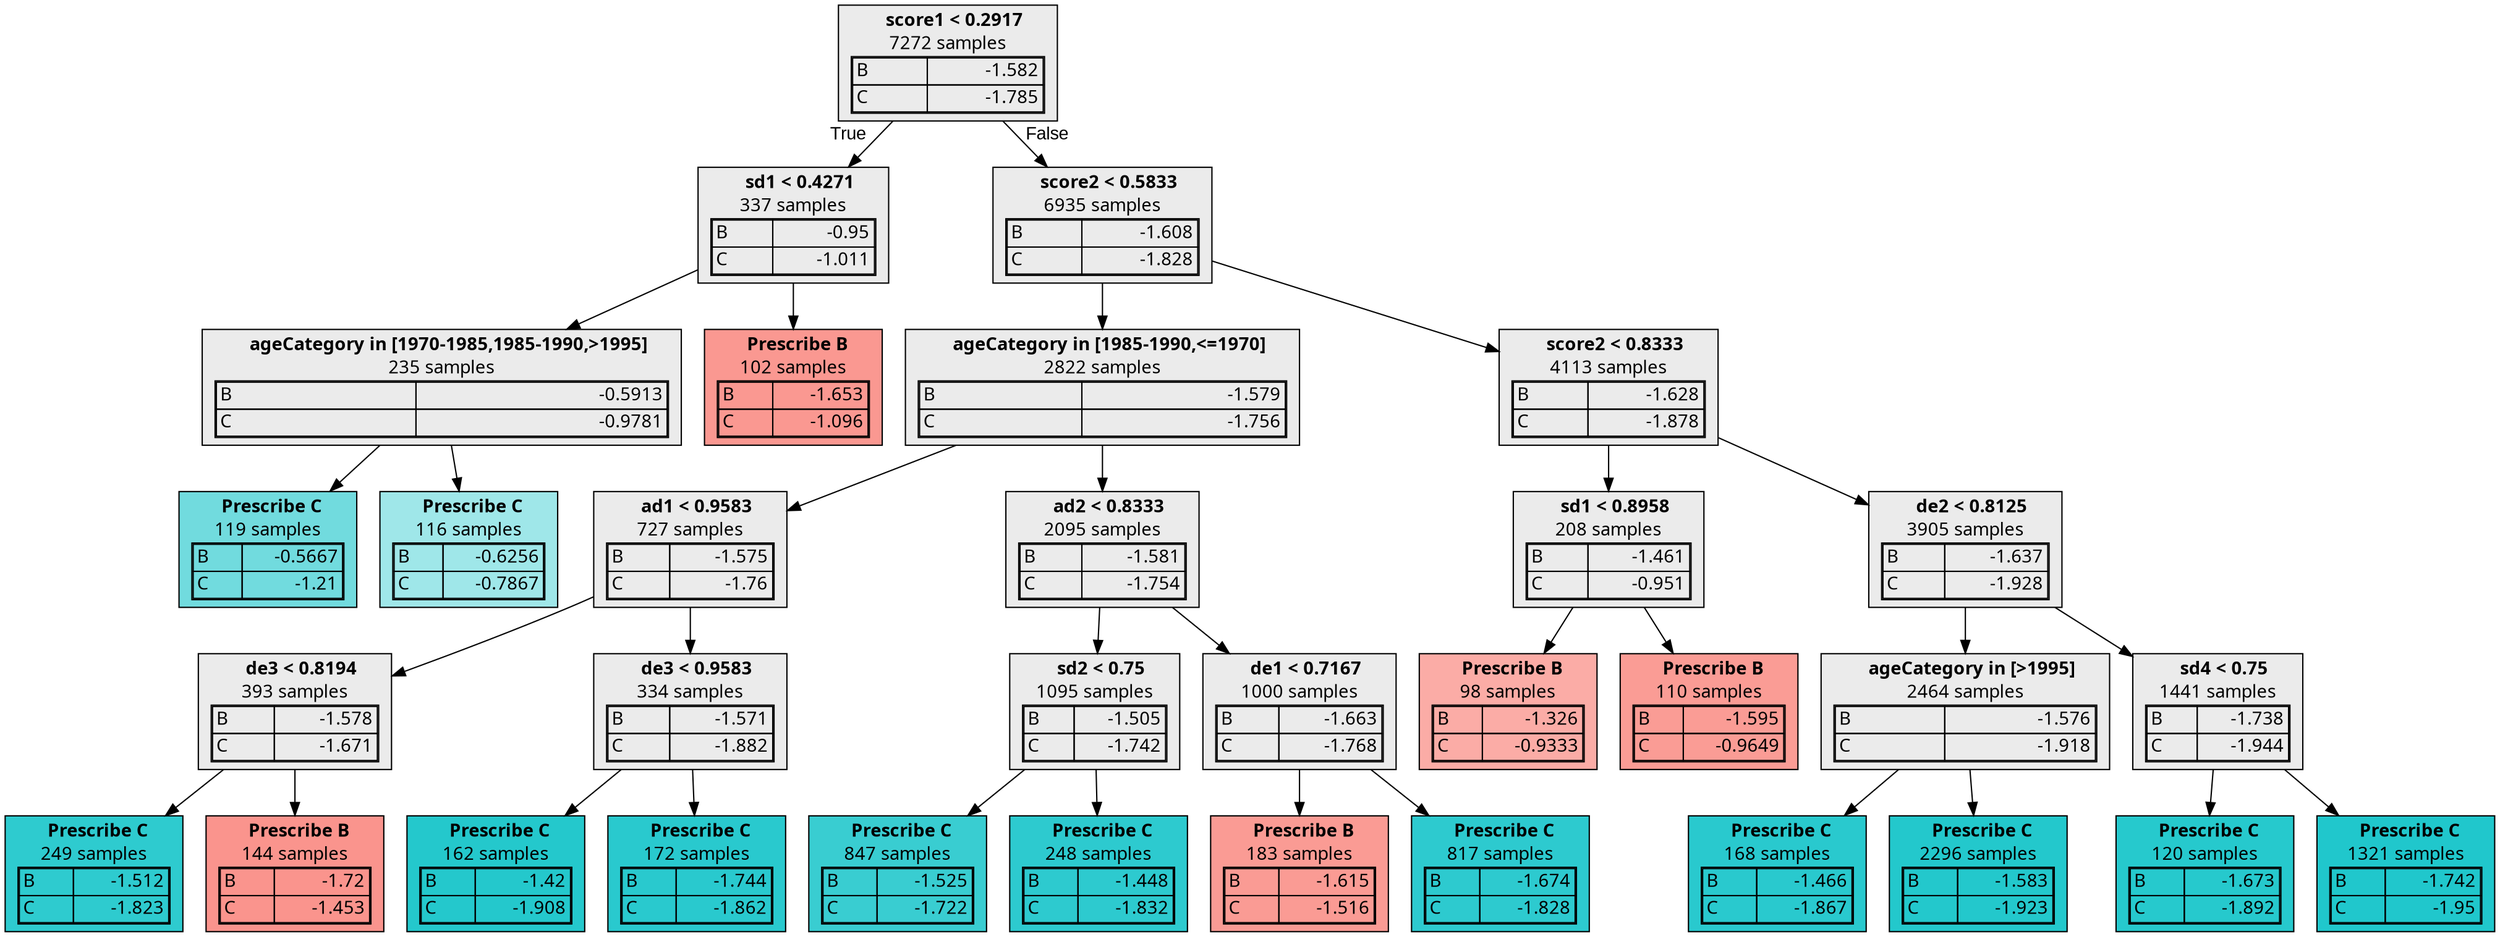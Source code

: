 digraph {
    1 [label=<  <TABLE BORDER="0" CELLPADDING="0">
      <TR>
    <TD>
      <B> score1 &lt; 0.2917</B>
    </TD>
  </TR>

    <TR>
      <TD>7272 samples</TD>
    </TR>
    <TR>
  <TD>
    <TABLE CELLSPACING="0">
      
        <TR >
    <TD ALIGN="LEFT">B</TD>
    <TD ALIGN="RIGHT">-1.582</TD>
  </TR>
  <TR class="highlighted">
    <TD ALIGN="LEFT">C</TD>
    <TD ALIGN="RIGHT">-1.785</TD>
  </TR>

    </TABLE>
  </TD>
</TR>

  </TABLE>
>,fillcolor="#EBEBEB",shape=box,fontname="bold arial",style="filled"];
    1 -> 2 [labeldistance=2.5, labelangle=45, headlabel="True",fontname="arial"];
    1 -> 7 [labeldistance=2.5, labelangle=-45, headlabel="False",fontname="arial"];
    2 [label=<  <TABLE BORDER="0" CELLPADDING="0">
      <TR>
    <TD>
      <B> sd1 &lt; 0.4271</B>
    </TD>
  </TR>

    <TR>
      <TD>337 samples</TD>
    </TR>
    <TR>
  <TD>
    <TABLE CELLSPACING="0">
      
        <TR >
    <TD ALIGN="LEFT">B</TD>
    <TD ALIGN="RIGHT">-0.95</TD>
  </TR>
  <TR class="highlighted">
    <TD ALIGN="LEFT">C</TD>
    <TD ALIGN="RIGHT">-1.011</TD>
  </TR>

    </TABLE>
  </TD>
</TR>

  </TABLE>
>,fillcolor="#EBEBEB",shape=box,fontname="bold arial",style="filled"];
    2 -> 3;
    2 -> 6;
    3 [label=<  <TABLE BORDER="0" CELLPADDING="0">
      <TR>
    <TD>
      <B> ageCategory in [1970-1985,1985-1990,&gt;1995]</B>
    </TD>
  </TR>

    <TR>
      <TD>235 samples</TD>
    </TR>
    <TR>
  <TD>
    <TABLE CELLSPACING="0">
      
        <TR >
    <TD ALIGN="LEFT">B</TD>
    <TD ALIGN="RIGHT">-0.5913</TD>
  </TR>
  <TR class="highlighted">
    <TD ALIGN="LEFT">C</TD>
    <TD ALIGN="RIGHT">-0.9781</TD>
  </TR>

    </TABLE>
  </TD>
</TR>

  </TABLE>
>,fillcolor="#EBEBEB",shape=box,fontname="bold arial",style="filled"];
    3 -> 4;
    3 -> 5;
    4 [label=<  <TABLE BORDER="0" CELLPADDING="0">
      <TR>
    <TD>
      <B>Prescribe C</B>
    </TD>
  </TR>

    <TR>
      <TD>119 samples</TD>
    </TR>
    <TR>
  <TD>
    <TABLE CELLSPACING="0">
      
        <TR >
    <TD ALIGN="LEFT">B</TD>
    <TD ALIGN="RIGHT">-0.5667</TD>
  </TR>
  <TR class="highlighted">
    <TD ALIGN="LEFT">C</TD>
    <TD ALIGN="RIGHT">-1.21</TD>
  </TR>

    </TABLE>
  </TD>
</TR>

  </TABLE>
>,fillcolor="#00BFC48e",shape=box,fontname="bold arial",style="filled",color=black];
    5 [label=<  <TABLE BORDER="0" CELLPADDING="0">
      <TR>
    <TD>
      <B>Prescribe C</B>
    </TD>
  </TR>

    <TR>
      <TD>116 samples</TD>
    </TR>
    <TR>
  <TD>
    <TABLE CELLSPACING="0">
      
        <TR >
    <TD ALIGN="LEFT">B</TD>
    <TD ALIGN="RIGHT">-0.6256</TD>
  </TR>
  <TR class="highlighted">
    <TD ALIGN="LEFT">C</TD>
    <TD ALIGN="RIGHT">-0.7867</TD>
  </TR>

    </TABLE>
  </TD>
</TR>

  </TABLE>
>,fillcolor="#00BFC460",shape=box,fontname="bold arial",style="filled",color=black];
    6 [label=<  <TABLE BORDER="0" CELLPADDING="0">
      <TR>
    <TD>
      <B>Prescribe B</B>
    </TD>
  </TR>

    <TR>
      <TD>102 samples</TD>
    </TR>
    <TR>
  <TD>
    <TABLE CELLSPACING="0">
      
        <TR class="highlighted">
    <TD ALIGN="LEFT">B</TD>
    <TD ALIGN="RIGHT">-1.653</TD>
  </TR>
  <TR >
    <TD ALIGN="LEFT">C</TD>
    <TD ALIGN="RIGHT">-1.096</TD>
  </TR>

    </TABLE>
  </TD>
</TR>

  </TABLE>
>,fillcolor="#F8766Dbf",shape=box,fontname="bold arial",style="filled",color=black];
    7 [label=<  <TABLE BORDER="0" CELLPADDING="0">
      <TR>
    <TD>
      <B> score2 &lt; 0.5833</B>
    </TD>
  </TR>

    <TR>
      <TD>6935 samples</TD>
    </TR>
    <TR>
  <TD>
    <TABLE CELLSPACING="0">
      
        <TR >
    <TD ALIGN="LEFT">B</TD>
    <TD ALIGN="RIGHT">-1.608</TD>
  </TR>
  <TR class="highlighted">
    <TD ALIGN="LEFT">C</TD>
    <TD ALIGN="RIGHT">-1.828</TD>
  </TR>

    </TABLE>
  </TD>
</TR>

  </TABLE>
>,fillcolor="#EBEBEB",shape=box,fontname="bold arial",style="filled"];
    7 -> 8;
    7 -> 23;
    8 [label=<  <TABLE BORDER="0" CELLPADDING="0">
      <TR>
    <TD>
      <B> ageCategory in [1985-1990,&lt;=1970]</B>
    </TD>
  </TR>

    <TR>
      <TD>2822 samples</TD>
    </TR>
    <TR>
  <TD>
    <TABLE CELLSPACING="0">
      
        <TR >
    <TD ALIGN="LEFT">B</TD>
    <TD ALIGN="RIGHT">-1.579</TD>
  </TR>
  <TR class="highlighted">
    <TD ALIGN="LEFT">C</TD>
    <TD ALIGN="RIGHT">-1.756</TD>
  </TR>

    </TABLE>
  </TD>
</TR>

  </TABLE>
>,fillcolor="#EBEBEB",shape=box,fontname="bold arial",style="filled"];
    8 -> 9;
    8 -> 16;
    9 [label=<  <TABLE BORDER="0" CELLPADDING="0">
      <TR>
    <TD>
      <B> ad1 &lt; 0.9583</B>
    </TD>
  </TR>

    <TR>
      <TD>727 samples</TD>
    </TR>
    <TR>
  <TD>
    <TABLE CELLSPACING="0">
      
        <TR >
    <TD ALIGN="LEFT">B</TD>
    <TD ALIGN="RIGHT">-1.575</TD>
  </TR>
  <TR class="highlighted">
    <TD ALIGN="LEFT">C</TD>
    <TD ALIGN="RIGHT">-1.76</TD>
  </TR>

    </TABLE>
  </TD>
</TR>

  </TABLE>
>,fillcolor="#EBEBEB",shape=box,fontname="bold arial",style="filled"];
    9 -> 10;
    9 -> 13;
    10 [label=<  <TABLE BORDER="0" CELLPADDING="0">
      <TR>
    <TD>
      <B> de3 &lt; 0.8194</B>
    </TD>
  </TR>

    <TR>
      <TD>393 samples</TD>
    </TR>
    <TR>
  <TD>
    <TABLE CELLSPACING="0">
      
        <TR >
    <TD ALIGN="LEFT">B</TD>
    <TD ALIGN="RIGHT">-1.578</TD>
  </TR>
  <TR class="highlighted">
    <TD ALIGN="LEFT">C</TD>
    <TD ALIGN="RIGHT">-1.671</TD>
  </TR>

    </TABLE>
  </TD>
</TR>

  </TABLE>
>,fillcolor="#EBEBEB",shape=box,fontname="bold arial",style="filled"];
    10 -> 11;
    10 -> 12;
    11 [label=<  <TABLE BORDER="0" CELLPADDING="0">
      <TR>
    <TD>
      <B>Prescribe C</B>
    </TD>
  </TR>

    <TR>
      <TD>249 samples</TD>
    </TR>
    <TR>
  <TD>
    <TABLE CELLSPACING="0">
      
        <TR >
    <TD ALIGN="LEFT">B</TD>
    <TD ALIGN="RIGHT">-1.512</TD>
  </TR>
  <TR class="highlighted">
    <TD ALIGN="LEFT">C</TD>
    <TD ALIGN="RIGHT">-1.823</TD>
  </TR>

    </TABLE>
  </TD>
</TR>

  </TABLE>
>,fillcolor="#00BFC4d1",shape=box,fontname="bold arial",style="filled",color=black];
    12 [label=<  <TABLE BORDER="0" CELLPADDING="0">
      <TR>
    <TD>
      <B>Prescribe B</B>
    </TD>
  </TR>

    <TR>
      <TD>144 samples</TD>
    </TR>
    <TR>
  <TD>
    <TABLE CELLSPACING="0">
      
        <TR class="highlighted">
    <TD ALIGN="LEFT">B</TD>
    <TD ALIGN="RIGHT">-1.72</TD>
  </TR>
  <TR >
    <TD ALIGN="LEFT">C</TD>
    <TD ALIGN="RIGHT">-1.453</TD>
  </TR>

    </TABLE>
  </TD>
</TR>

  </TABLE>
>,fillcolor="#F8766Dc6",shape=box,fontname="bold arial",style="filled",color=black];
    13 [label=<  <TABLE BORDER="0" CELLPADDING="0">
      <TR>
    <TD>
      <B> de3 &lt; 0.9583</B>
    </TD>
  </TR>

    <TR>
      <TD>334 samples</TD>
    </TR>
    <TR>
  <TD>
    <TABLE CELLSPACING="0">
      
        <TR >
    <TD ALIGN="LEFT">B</TD>
    <TD ALIGN="RIGHT">-1.571</TD>
  </TR>
  <TR class="highlighted">
    <TD ALIGN="LEFT">C</TD>
    <TD ALIGN="RIGHT">-1.882</TD>
  </TR>

    </TABLE>
  </TD>
</TR>

  </TABLE>
>,fillcolor="#EBEBEB",shape=box,fontname="bold arial",style="filled"];
    13 -> 14;
    13 -> 15;
    14 [label=<  <TABLE BORDER="0" CELLPADDING="0">
      <TR>
    <TD>
      <B>Prescribe C</B>
    </TD>
  </TR>

    <TR>
      <TD>162 samples</TD>
    </TR>
    <TR>
  <TD>
    <TABLE CELLSPACING="0">
      
        <TR >
    <TD ALIGN="LEFT">B</TD>
    <TD ALIGN="RIGHT">-1.42</TD>
  </TR>
  <TR class="highlighted">
    <TD ALIGN="LEFT">C</TD>
    <TD ALIGN="RIGHT">-1.908</TD>
  </TR>

    </TABLE>
  </TD>
</TR>

  </TABLE>
>,fillcolor="#00BFC4db",shape=box,fontname="bold arial",style="filled",color=black];
    15 [label=<  <TABLE BORDER="0" CELLPADDING="0">
      <TR>
    <TD>
      <B>Prescribe C</B>
    </TD>
  </TR>

    <TR>
      <TD>172 samples</TD>
    </TR>
    <TR>
  <TD>
    <TABLE CELLSPACING="0">
      
        <TR >
    <TD ALIGN="LEFT">B</TD>
    <TD ALIGN="RIGHT">-1.744</TD>
  </TR>
  <TR class="highlighted">
    <TD ALIGN="LEFT">C</TD>
    <TD ALIGN="RIGHT">-1.862</TD>
  </TR>

    </TABLE>
  </TD>
</TR>

  </TABLE>
>,fillcolor="#00BFC4d6",shape=box,fontname="bold arial",style="filled",color=black];
    16 [label=<  <TABLE BORDER="0" CELLPADDING="0">
      <TR>
    <TD>
      <B> ad2 &lt; 0.8333</B>
    </TD>
  </TR>

    <TR>
      <TD>2095 samples</TD>
    </TR>
    <TR>
  <TD>
    <TABLE CELLSPACING="0">
      
        <TR >
    <TD ALIGN="LEFT">B</TD>
    <TD ALIGN="RIGHT">-1.581</TD>
  </TR>
  <TR class="highlighted">
    <TD ALIGN="LEFT">C</TD>
    <TD ALIGN="RIGHT">-1.754</TD>
  </TR>

    </TABLE>
  </TD>
</TR>

  </TABLE>
>,fillcolor="#EBEBEB",shape=box,fontname="bold arial",style="filled"];
    16 -> 17;
    16 -> 20;
    17 [label=<  <TABLE BORDER="0" CELLPADDING="0">
      <TR>
    <TD>
      <B> sd2 &lt; 0.75</B>
    </TD>
  </TR>

    <TR>
      <TD>1095 samples</TD>
    </TR>
    <TR>
  <TD>
    <TABLE CELLSPACING="0">
      
        <TR >
    <TD ALIGN="LEFT">B</TD>
    <TD ALIGN="RIGHT">-1.505</TD>
  </TR>
  <TR class="highlighted">
    <TD ALIGN="LEFT">C</TD>
    <TD ALIGN="RIGHT">-1.742</TD>
  </TR>

    </TABLE>
  </TD>
</TR>

  </TABLE>
>,fillcolor="#EBEBEB",shape=box,fontname="bold arial",style="filled"];
    17 -> 18;
    17 -> 19;
    18 [label=<  <TABLE BORDER="0" CELLPADDING="0">
      <TR>
    <TD>
      <B>Prescribe C</B>
    </TD>
  </TR>

    <TR>
      <TD>847 samples</TD>
    </TR>
    <TR>
  <TD>
    <TABLE CELLSPACING="0">
      
        <TR >
    <TD ALIGN="LEFT">B</TD>
    <TD ALIGN="RIGHT">-1.525</TD>
  </TR>
  <TR class="highlighted">
    <TD ALIGN="LEFT">C</TD>
    <TD ALIGN="RIGHT">-1.722</TD>
  </TR>

    </TABLE>
  </TD>
</TR>

  </TABLE>
>,fillcolor="#00BFC4c6",shape=box,fontname="bold arial",style="filled",color=black];
    19 [label=<  <TABLE BORDER="0" CELLPADDING="0">
      <TR>
    <TD>
      <B>Prescribe C</B>
    </TD>
  </TR>

    <TR>
      <TD>248 samples</TD>
    </TR>
    <TR>
  <TD>
    <TABLE CELLSPACING="0">
      
        <TR >
    <TD ALIGN="LEFT">B</TD>
    <TD ALIGN="RIGHT">-1.448</TD>
  </TR>
  <TR class="highlighted">
    <TD ALIGN="LEFT">C</TD>
    <TD ALIGN="RIGHT">-1.832</TD>
  </TR>

    </TABLE>
  </TD>
</TR>

  </TABLE>
>,fillcolor="#00BFC4d2",shape=box,fontname="bold arial",style="filled",color=black];
    20 [label=<  <TABLE BORDER="0" CELLPADDING="0">
      <TR>
    <TD>
      <B> de1 &lt; 0.7167</B>
    </TD>
  </TR>

    <TR>
      <TD>1000 samples</TD>
    </TR>
    <TR>
  <TD>
    <TABLE CELLSPACING="0">
      
        <TR >
    <TD ALIGN="LEFT">B</TD>
    <TD ALIGN="RIGHT">-1.663</TD>
  </TR>
  <TR class="highlighted">
    <TD ALIGN="LEFT">C</TD>
    <TD ALIGN="RIGHT">-1.768</TD>
  </TR>

    </TABLE>
  </TD>
</TR>

  </TABLE>
>,fillcolor="#EBEBEB",shape=box,fontname="bold arial",style="filled"];
    20 -> 21;
    20 -> 22;
    21 [label=<  <TABLE BORDER="0" CELLPADDING="0">
      <TR>
    <TD>
      <B>Prescribe B</B>
    </TD>
  </TR>

    <TR>
      <TD>183 samples</TD>
    </TR>
    <TR>
  <TD>
    <TABLE CELLSPACING="0">
      
        <TR class="highlighted">
    <TD ALIGN="LEFT">B</TD>
    <TD ALIGN="RIGHT">-1.615</TD>
  </TR>
  <TR >
    <TD ALIGN="LEFT">C</TD>
    <TD ALIGN="RIGHT">-1.516</TD>
  </TR>

    </TABLE>
  </TD>
</TR>

  </TABLE>
>,fillcolor="#F8766Dba",shape=box,fontname="bold arial",style="filled",color=black];
    22 [label=<  <TABLE BORDER="0" CELLPADDING="0">
      <TR>
    <TD>
      <B>Prescribe C</B>
    </TD>
  </TR>

    <TR>
      <TD>817 samples</TD>
    </TR>
    <TR>
  <TD>
    <TABLE CELLSPACING="0">
      
        <TR >
    <TD ALIGN="LEFT">B</TD>
    <TD ALIGN="RIGHT">-1.674</TD>
  </TR>
  <TR class="highlighted">
    <TD ALIGN="LEFT">C</TD>
    <TD ALIGN="RIGHT">-1.828</TD>
  </TR>

    </TABLE>
  </TD>
</TR>

  </TABLE>
>,fillcolor="#00BFC4d2",shape=box,fontname="bold arial",style="filled",color=black];
    23 [label=<  <TABLE BORDER="0" CELLPADDING="0">
      <TR>
    <TD>
      <B> score2 &lt; 0.8333</B>
    </TD>
  </TR>

    <TR>
      <TD>4113 samples</TD>
    </TR>
    <TR>
  <TD>
    <TABLE CELLSPACING="0">
      
        <TR >
    <TD ALIGN="LEFT">B</TD>
    <TD ALIGN="RIGHT">-1.628</TD>
  </TR>
  <TR class="highlighted">
    <TD ALIGN="LEFT">C</TD>
    <TD ALIGN="RIGHT">-1.878</TD>
  </TR>

    </TABLE>
  </TD>
</TR>

  </TABLE>
>,fillcolor="#EBEBEB",shape=box,fontname="bold arial",style="filled"];
    23 -> 24;
    23 -> 27;
    24 [label=<  <TABLE BORDER="0" CELLPADDING="0">
      <TR>
    <TD>
      <B> sd1 &lt; 0.8958</B>
    </TD>
  </TR>

    <TR>
      <TD>208 samples</TD>
    </TR>
    <TR>
  <TD>
    <TABLE CELLSPACING="0">
      
        <TR class="highlighted">
    <TD ALIGN="LEFT">B</TD>
    <TD ALIGN="RIGHT">-1.461</TD>
  </TR>
  <TR >
    <TD ALIGN="LEFT">C</TD>
    <TD ALIGN="RIGHT">-0.951</TD>
  </TR>

    </TABLE>
  </TD>
</TR>

  </TABLE>
>,fillcolor="#EBEBEB",shape=box,fontname="bold arial",style="filled"];
    24 -> 25;
    24 -> 26;
    25 [label=<  <TABLE BORDER="0" CELLPADDING="0">
      <TR>
    <TD>
      <B>Prescribe B</B>
    </TD>
  </TR>

    <TR>
      <TD>98 samples</TD>
    </TR>
    <TR>
  <TD>
    <TABLE CELLSPACING="0">
      
        <TR class="highlighted">
    <TD ALIGN="LEFT">B</TD>
    <TD ALIGN="RIGHT">-1.326</TD>
  </TR>
  <TR >
    <TD ALIGN="LEFT">C</TD>
    <TD ALIGN="RIGHT">-0.9333</TD>
  </TR>

    </TABLE>
  </TD>
</TR>

  </TABLE>
>,fillcolor="#F8766D9b",shape=box,fontname="bold arial",style="filled",color=black];
    26 [label=<  <TABLE BORDER="0" CELLPADDING="0">
      <TR>
    <TD>
      <B>Prescribe B</B>
    </TD>
  </TR>

    <TR>
      <TD>110 samples</TD>
    </TR>
    <TR>
  <TD>
    <TABLE CELLSPACING="0">
      
        <TR class="highlighted">
    <TD ALIGN="LEFT">B</TD>
    <TD ALIGN="RIGHT">-1.595</TD>
  </TR>
  <TR >
    <TD ALIGN="LEFT">C</TD>
    <TD ALIGN="RIGHT">-0.9649</TD>
  </TR>

    </TABLE>
  </TD>
</TR>

  </TABLE>
>,fillcolor="#F8766Db8",shape=box,fontname="bold arial",style="filled",color=black];
    27 [label=<  <TABLE BORDER="0" CELLPADDING="0">
      <TR>
    <TD>
      <B> de2 &lt; 0.8125</B>
    </TD>
  </TR>

    <TR>
      <TD>3905 samples</TD>
    </TR>
    <TR>
  <TD>
    <TABLE CELLSPACING="0">
      
        <TR >
    <TD ALIGN="LEFT">B</TD>
    <TD ALIGN="RIGHT">-1.637</TD>
  </TR>
  <TR class="highlighted">
    <TD ALIGN="LEFT">C</TD>
    <TD ALIGN="RIGHT">-1.928</TD>
  </TR>

    </TABLE>
  </TD>
</TR>

  </TABLE>
>,fillcolor="#EBEBEB",shape=box,fontname="bold arial",style="filled"];
    27 -> 28;
    27 -> 31;
    28 [label=<  <TABLE BORDER="0" CELLPADDING="0">
      <TR>
    <TD>
      <B> ageCategory in [&gt;1995]</B>
    </TD>
  </TR>

    <TR>
      <TD>2464 samples</TD>
    </TR>
    <TR>
  <TD>
    <TABLE CELLSPACING="0">
      
        <TR >
    <TD ALIGN="LEFT">B</TD>
    <TD ALIGN="RIGHT">-1.576</TD>
  </TR>
  <TR class="highlighted">
    <TD ALIGN="LEFT">C</TD>
    <TD ALIGN="RIGHT">-1.918</TD>
  </TR>

    </TABLE>
  </TD>
</TR>

  </TABLE>
>,fillcolor="#EBEBEB",shape=box,fontname="bold arial",style="filled"];
    28 -> 29;
    28 -> 30;
    29 [label=<  <TABLE BORDER="0" CELLPADDING="0">
      <TR>
    <TD>
      <B>Prescribe C</B>
    </TD>
  </TR>

    <TR>
      <TD>168 samples</TD>
    </TR>
    <TR>
  <TD>
    <TABLE CELLSPACING="0">
      
        <TR >
    <TD ALIGN="LEFT">B</TD>
    <TD ALIGN="RIGHT">-1.466</TD>
  </TR>
  <TR class="highlighted">
    <TD ALIGN="LEFT">C</TD>
    <TD ALIGN="RIGHT">-1.867</TD>
  </TR>

    </TABLE>
  </TD>
</TR>

  </TABLE>
>,fillcolor="#00BFC4d6",shape=box,fontname="bold arial",style="filled",color=black];
    30 [label=<  <TABLE BORDER="0" CELLPADDING="0">
      <TR>
    <TD>
      <B>Prescribe C</B>
    </TD>
  </TR>

    <TR>
      <TD>2296 samples</TD>
    </TR>
    <TR>
  <TD>
    <TABLE CELLSPACING="0">
      
        <TR >
    <TD ALIGN="LEFT">B</TD>
    <TD ALIGN="RIGHT">-1.583</TD>
  </TR>
  <TR class="highlighted">
    <TD ALIGN="LEFT">C</TD>
    <TD ALIGN="RIGHT">-1.923</TD>
  </TR>

    </TABLE>
  </TD>
</TR>

  </TABLE>
>,fillcolor="#00BFC4dc",shape=box,fontname="bold arial",style="filled",color=black];
    31 [label=<  <TABLE BORDER="0" CELLPADDING="0">
      <TR>
    <TD>
      <B> sd4 &lt; 0.75</B>
    </TD>
  </TR>

    <TR>
      <TD>1441 samples</TD>
    </TR>
    <TR>
  <TD>
    <TABLE CELLSPACING="0">
      
        <TR >
    <TD ALIGN="LEFT">B</TD>
    <TD ALIGN="RIGHT">-1.738</TD>
  </TR>
  <TR class="highlighted">
    <TD ALIGN="LEFT">C</TD>
    <TD ALIGN="RIGHT">-1.944</TD>
  </TR>

    </TABLE>
  </TD>
</TR>

  </TABLE>
>,fillcolor="#EBEBEB",shape=box,fontname="bold arial",style="filled"];
    31 -> 32;
    31 -> 33;
    32 [label=<  <TABLE BORDER="0" CELLPADDING="0">
      <TR>
    <TD>
      <B>Prescribe C</B>
    </TD>
  </TR>

    <TR>
      <TD>120 samples</TD>
    </TR>
    <TR>
  <TD>
    <TABLE CELLSPACING="0">
      
        <TR >
    <TD ALIGN="LEFT">B</TD>
    <TD ALIGN="RIGHT">-1.673</TD>
  </TR>
  <TR class="highlighted">
    <TD ALIGN="LEFT">C</TD>
    <TD ALIGN="RIGHT">-1.892</TD>
  </TR>

    </TABLE>
  </TD>
</TR>

  </TABLE>
>,fillcolor="#00BFC4d9",shape=box,fontname="bold arial",style="filled",color=black];
    33 [label=<  <TABLE BORDER="0" CELLPADDING="0">
      <TR>
    <TD>
      <B>Prescribe C</B>
    </TD>
  </TR>

    <TR>
      <TD>1321 samples</TD>
    </TR>
    <TR>
  <TD>
    <TABLE CELLSPACING="0">
      
        <TR >
    <TD ALIGN="LEFT">B</TD>
    <TD ALIGN="RIGHT">-1.742</TD>
  </TR>
  <TR class="highlighted">
    <TD ALIGN="LEFT">C</TD>
    <TD ALIGN="RIGHT">-1.95</TD>
  </TR>

    </TABLE>
  </TD>
</TR>

  </TABLE>
>,fillcolor="#00BFC4df",shape=box,fontname="bold arial",style="filled",color=black];
}
